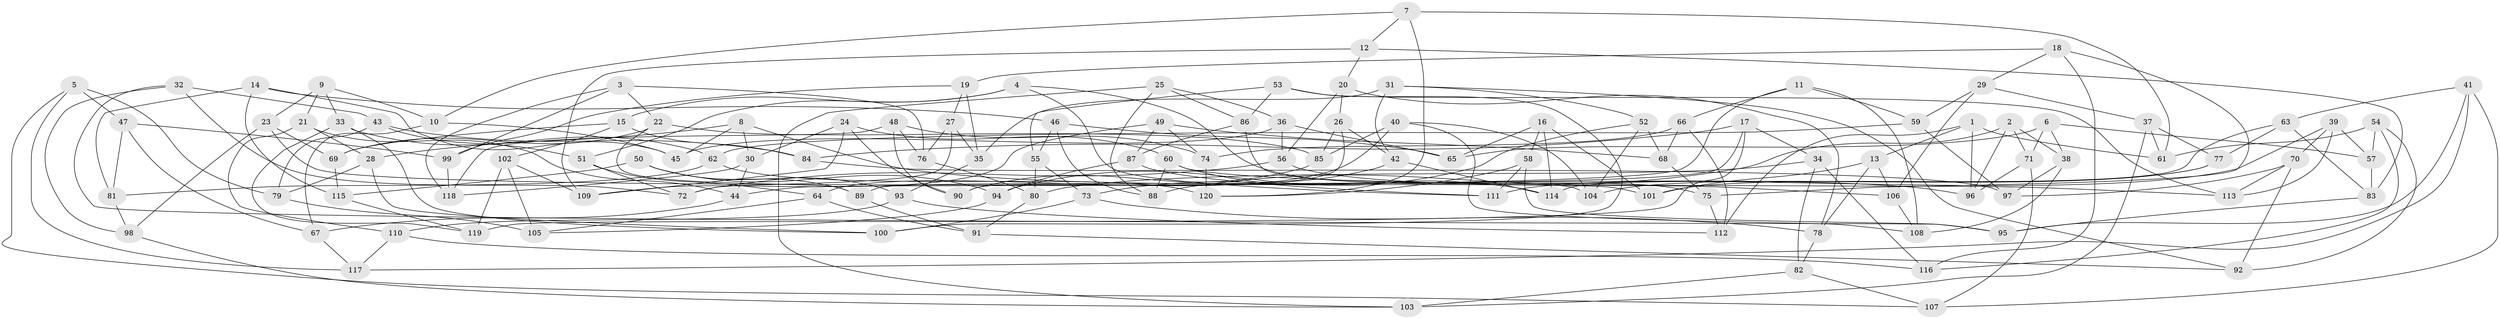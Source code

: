 // coarse degree distribution, {4: 0.5595238095238095, 5: 0.05952380952380952, 6: 0.36904761904761907, 3: 0.011904761904761904}
// Generated by graph-tools (version 1.1) at 2025/24/03/03/25 07:24:28]
// undirected, 120 vertices, 240 edges
graph export_dot {
graph [start="1"]
  node [color=gray90,style=filled];
  1;
  2;
  3;
  4;
  5;
  6;
  7;
  8;
  9;
  10;
  11;
  12;
  13;
  14;
  15;
  16;
  17;
  18;
  19;
  20;
  21;
  22;
  23;
  24;
  25;
  26;
  27;
  28;
  29;
  30;
  31;
  32;
  33;
  34;
  35;
  36;
  37;
  38;
  39;
  40;
  41;
  42;
  43;
  44;
  45;
  46;
  47;
  48;
  49;
  50;
  51;
  52;
  53;
  54;
  55;
  56;
  57;
  58;
  59;
  60;
  61;
  62;
  63;
  64;
  65;
  66;
  67;
  68;
  69;
  70;
  71;
  72;
  73;
  74;
  75;
  76;
  77;
  78;
  79;
  80;
  81;
  82;
  83;
  84;
  85;
  86;
  87;
  88;
  89;
  90;
  91;
  92;
  93;
  94;
  95;
  96;
  97;
  98;
  99;
  100;
  101;
  102;
  103;
  104;
  105;
  106;
  107;
  108;
  109;
  110;
  111;
  112;
  113;
  114;
  115;
  116;
  117;
  118;
  119;
  120;
  1 -- 61;
  1 -- 13;
  1 -- 96;
  1 -- 112;
  2 -- 88;
  2 -- 71;
  2 -- 38;
  2 -- 96;
  3 -- 76;
  3 -- 99;
  3 -- 22;
  3 -- 118;
  4 -- 75;
  4 -- 111;
  4 -- 51;
  4 -- 15;
  5 -- 47;
  5 -- 107;
  5 -- 117;
  5 -- 79;
  6 -- 38;
  6 -- 57;
  6 -- 65;
  6 -- 71;
  7 -- 120;
  7 -- 12;
  7 -- 10;
  7 -- 61;
  8 -- 28;
  8 -- 30;
  8 -- 45;
  8 -- 96;
  9 -- 23;
  9 -- 33;
  9 -- 10;
  9 -- 21;
  10 -- 45;
  10 -- 67;
  11 -- 108;
  11 -- 59;
  11 -- 66;
  11 -- 44;
  12 -- 20;
  12 -- 83;
  12 -- 109;
  13 -- 106;
  13 -- 78;
  13 -- 101;
  14 -- 45;
  14 -- 46;
  14 -- 81;
  14 -- 115;
  15 -- 69;
  15 -- 84;
  15 -- 102;
  16 -- 114;
  16 -- 101;
  16 -- 65;
  16 -- 58;
  17 -- 119;
  17 -- 34;
  17 -- 84;
  17 -- 89;
  18 -- 75;
  18 -- 116;
  18 -- 19;
  18 -- 29;
  19 -- 99;
  19 -- 35;
  19 -- 27;
  20 -- 26;
  20 -- 56;
  20 -- 78;
  21 -- 28;
  21 -- 44;
  21 -- 110;
  22 -- 85;
  22 -- 69;
  22 -- 89;
  23 -- 98;
  23 -- 69;
  23 -- 101;
  24 -- 30;
  24 -- 60;
  24 -- 90;
  24 -- 109;
  25 -- 103;
  25 -- 88;
  25 -- 36;
  25 -- 86;
  26 -- 90;
  26 -- 85;
  26 -- 42;
  27 -- 76;
  27 -- 35;
  27 -- 72;
  28 -- 79;
  28 -- 100;
  29 -- 106;
  29 -- 37;
  29 -- 59;
  30 -- 44;
  30 -- 118;
  31 -- 52;
  31 -- 42;
  31 -- 35;
  31 -- 92;
  32 -- 98;
  32 -- 95;
  32 -- 43;
  32 -- 72;
  33 -- 100;
  33 -- 62;
  33 -- 119;
  34 -- 80;
  34 -- 82;
  34 -- 116;
  35 -- 93;
  36 -- 56;
  36 -- 45;
  36 -- 65;
  37 -- 103;
  37 -- 61;
  37 -- 77;
  38 -- 97;
  38 -- 108;
  39 -- 113;
  39 -- 57;
  39 -- 111;
  39 -- 70;
  40 -- 108;
  40 -- 64;
  40 -- 85;
  40 -- 104;
  41 -- 63;
  41 -- 117;
  41 -- 107;
  41 -- 95;
  42 -- 73;
  42 -- 114;
  43 -- 51;
  43 -- 79;
  43 -- 84;
  44 -- 67;
  46 -- 65;
  46 -- 55;
  46 -- 88;
  47 -- 81;
  47 -- 99;
  47 -- 67;
  48 -- 74;
  48 -- 76;
  48 -- 118;
  48 -- 90;
  49 -- 109;
  49 -- 87;
  49 -- 68;
  49 -- 74;
  50 -- 94;
  50 -- 89;
  50 -- 93;
  50 -- 115;
  51 -- 72;
  51 -- 64;
  52 -- 68;
  52 -- 104;
  52 -- 94;
  53 -- 100;
  53 -- 86;
  53 -- 55;
  53 -- 113;
  54 -- 61;
  54 -- 92;
  54 -- 57;
  54 -- 116;
  55 -- 73;
  55 -- 80;
  56 -- 106;
  56 -- 72;
  57 -- 83;
  58 -- 111;
  58 -- 95;
  58 -- 120;
  59 -- 62;
  59 -- 97;
  60 -- 88;
  60 -- 113;
  60 -- 114;
  62 -- 120;
  62 -- 81;
  63 -- 83;
  63 -- 77;
  63 -- 114;
  64 -- 105;
  64 -- 91;
  66 -- 74;
  66 -- 112;
  66 -- 68;
  67 -- 117;
  68 -- 75;
  69 -- 115;
  70 -- 97;
  70 -- 92;
  70 -- 113;
  71 -- 96;
  71 -- 107;
  73 -- 78;
  73 -- 100;
  74 -- 120;
  75 -- 112;
  76 -- 80;
  77 -- 104;
  77 -- 101;
  78 -- 82;
  79 -- 105;
  80 -- 91;
  81 -- 98;
  82 -- 103;
  82 -- 107;
  83 -- 95;
  84 -- 97;
  85 -- 90;
  86 -- 104;
  86 -- 87;
  87 -- 111;
  87 -- 94;
  89 -- 91;
  91 -- 92;
  93 -- 112;
  93 -- 110;
  94 -- 105;
  98 -- 103;
  99 -- 118;
  102 -- 105;
  102 -- 109;
  102 -- 119;
  106 -- 108;
  110 -- 116;
  110 -- 117;
  115 -- 119;
}
